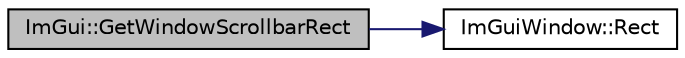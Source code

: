 digraph "ImGui::GetWindowScrollbarRect"
{
 // LATEX_PDF_SIZE
  edge [fontname="Helvetica",fontsize="10",labelfontname="Helvetica",labelfontsize="10"];
  node [fontname="Helvetica",fontsize="10",shape=record];
  rankdir="LR";
  Node1 [label="ImGui::GetWindowScrollbarRect",height=0.2,width=0.4,color="black", fillcolor="grey75", style="filled", fontcolor="black",tooltip=" "];
  Node1 -> Node2 [color="midnightblue",fontsize="10",style="solid"];
  Node2 [label="ImGuiWindow::Rect",height=0.2,width=0.4,color="black", fillcolor="white", style="filled",URL="$struct_im_gui_window.html#a147da28bf5d167cbe0a363c4a578dea1",tooltip=" "];
}
